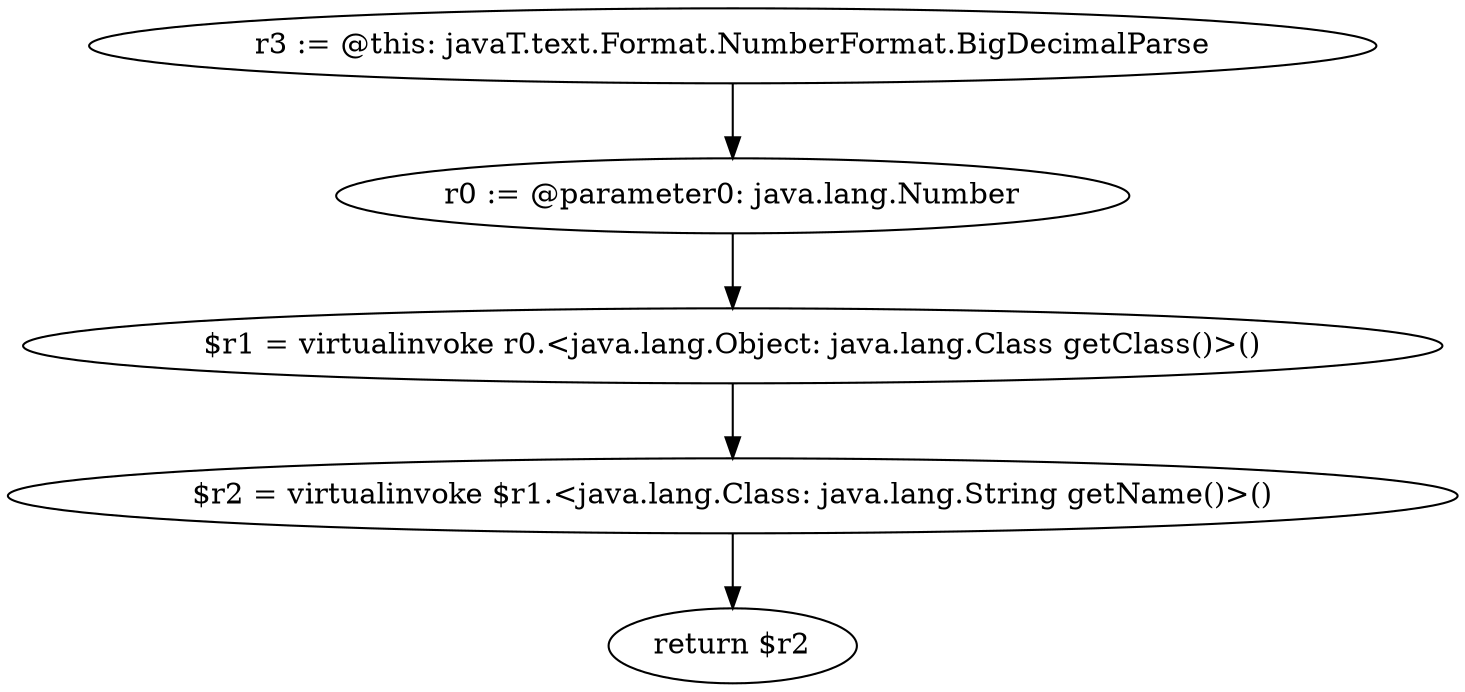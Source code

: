 digraph "unitGraph" {
    "r3 := @this: javaT.text.Format.NumberFormat.BigDecimalParse"
    "r0 := @parameter0: java.lang.Number"
    "$r1 = virtualinvoke r0.<java.lang.Object: java.lang.Class getClass()>()"
    "$r2 = virtualinvoke $r1.<java.lang.Class: java.lang.String getName()>()"
    "return $r2"
    "r3 := @this: javaT.text.Format.NumberFormat.BigDecimalParse"->"r0 := @parameter0: java.lang.Number";
    "r0 := @parameter0: java.lang.Number"->"$r1 = virtualinvoke r0.<java.lang.Object: java.lang.Class getClass()>()";
    "$r1 = virtualinvoke r0.<java.lang.Object: java.lang.Class getClass()>()"->"$r2 = virtualinvoke $r1.<java.lang.Class: java.lang.String getName()>()";
    "$r2 = virtualinvoke $r1.<java.lang.Class: java.lang.String getName()>()"->"return $r2";
}
